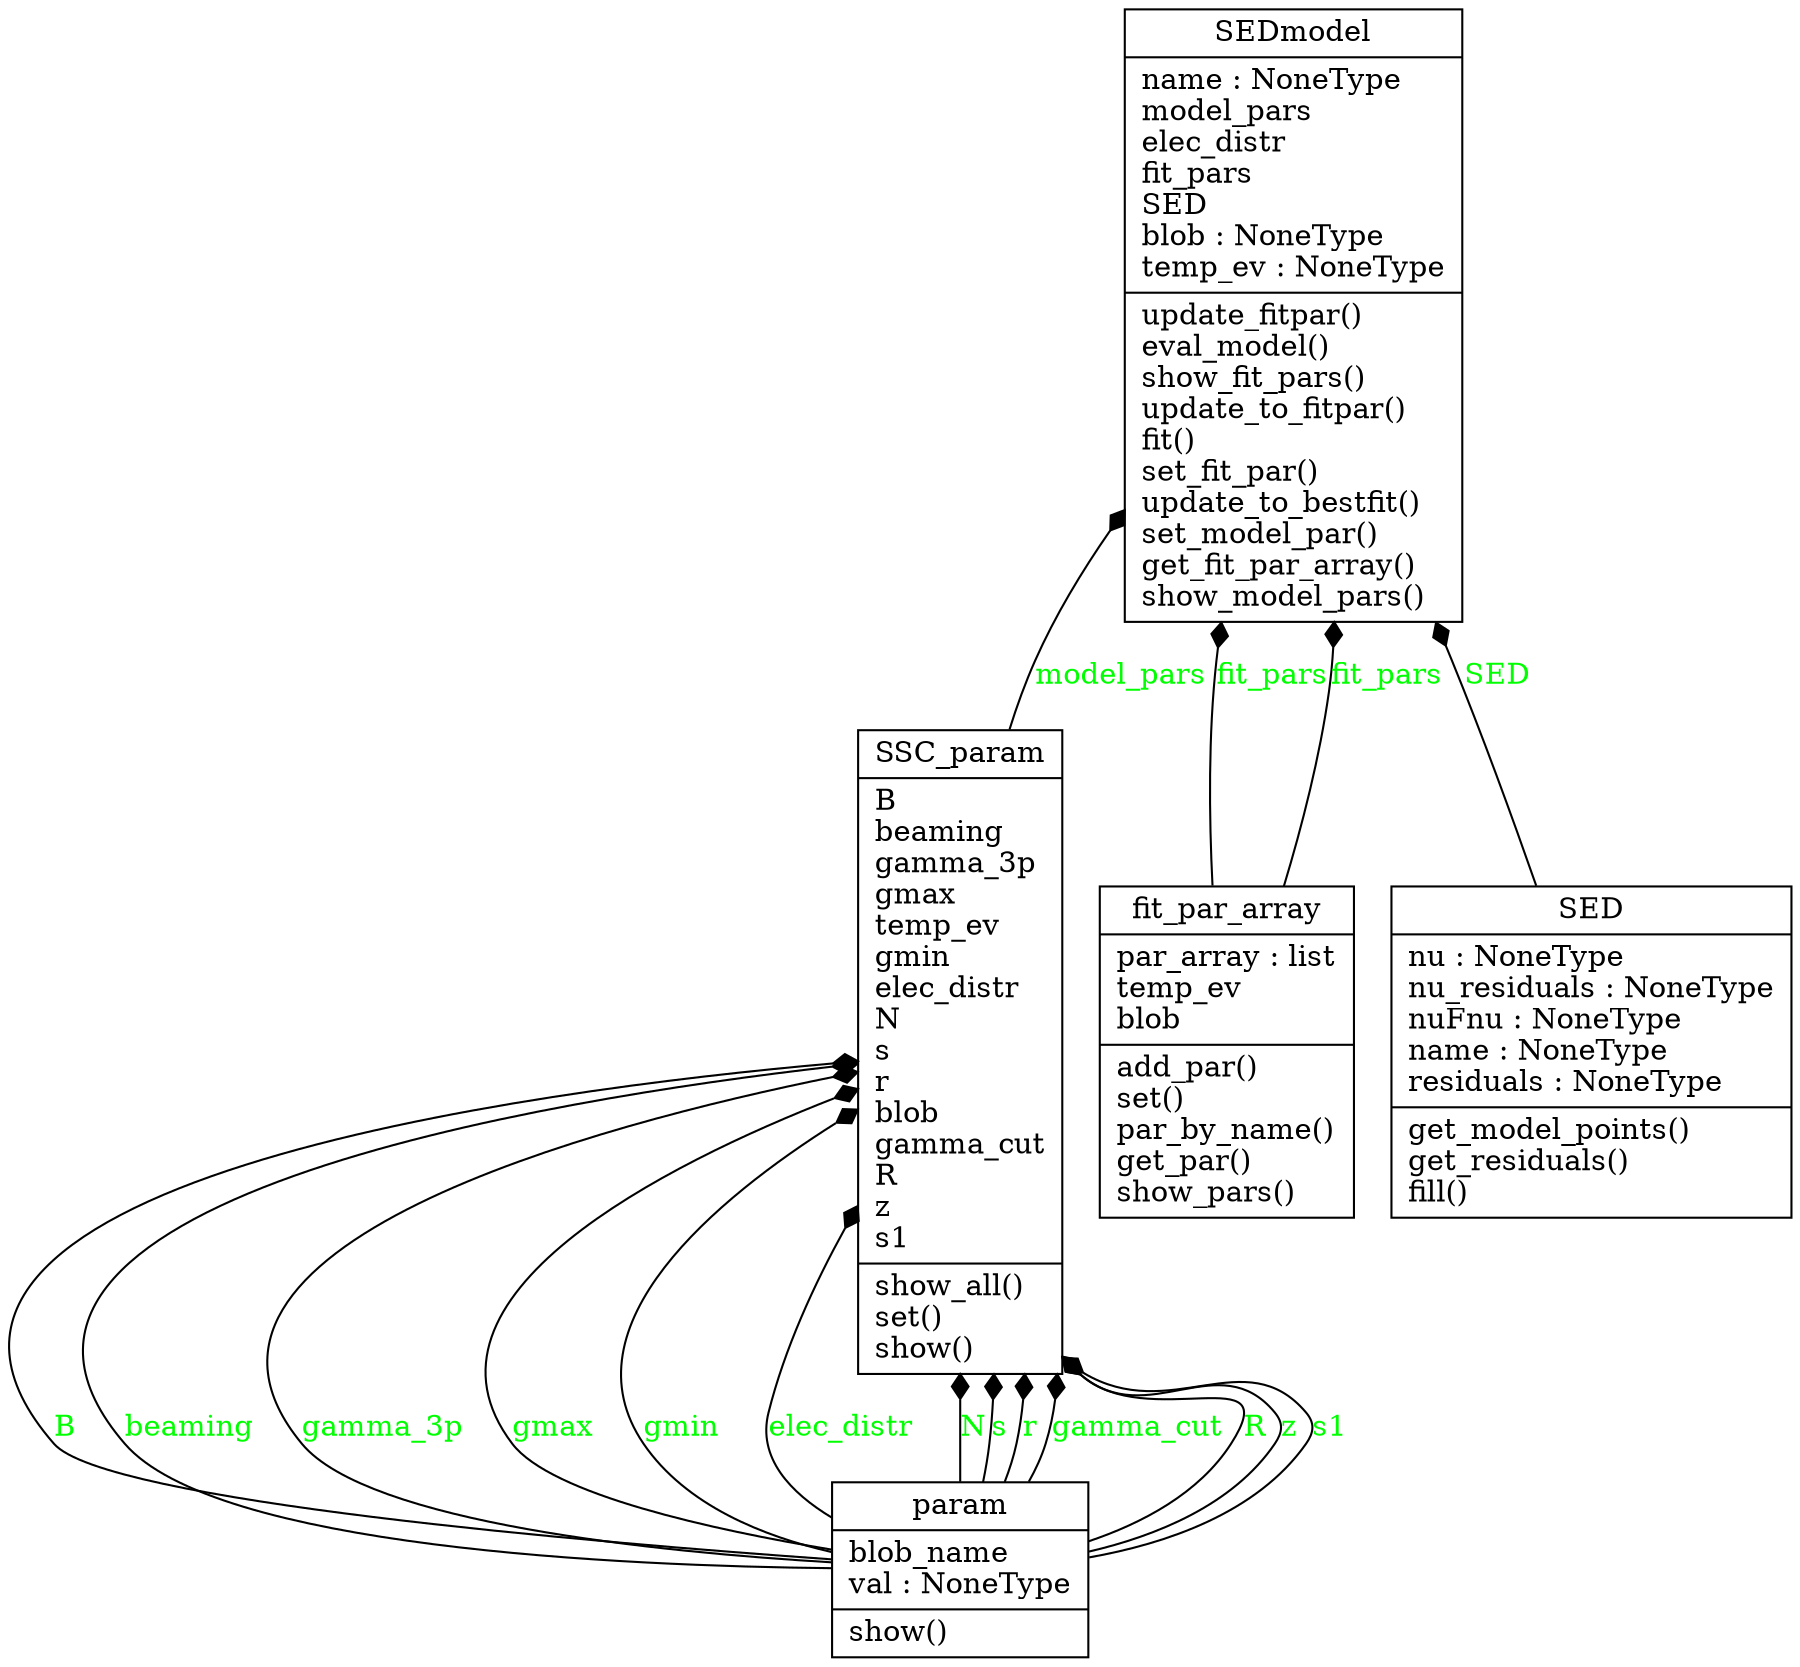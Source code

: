 digraph "SEDmodel" {
charset="utf-8"
rankdir=BT
"2" [shape="record", label="{SEDmodel|name : NoneType\lmodel_pars\lelec_distr\lfit_pars\lSED\lblob : NoneType\ltemp_ev : NoneType\l|update_fitpar()\leval_model()\lshow_fit_pars()\lupdate_to_fitpar()\lfit()\lset_fit_par()\lupdate_to_bestfit()\lset_model_par()\lget_fit_par_array()\lshow_model_pars()\l}"];
"3" [shape="record", label="{SSC_param|B\lbeaming\lgamma_3p\lgmax\ltemp_ev\lgmin\lelec_distr\lN\ls\lr\lblob\lgamma_cut\lR\lz\ls1\l|show_all()\lset()\lshow()\l}"];
"4" [shape="record", label="{param|blob_name\lval : NoneType\l|show()\l}"];
"5" [shape="record", label="{fit_par_array|par_array : list\ltemp_ev\lblob\l|add_par()\lset()\lpar_by_name()\lget_par()\lshow_pars()\l}"];
"6" [shape="record", label="{SED|nu : NoneType\lnu_residuals : NoneType\lnuFnu : NoneType\lname : NoneType\lresiduals : NoneType\l|get_model_points()\lget_residuals()\lfill()\l}"];
"3" -> "2" [arrowhead="diamond", style="solid", arrowtail="none", fontcolor="green", label="model_pars"];
"5" -> "2" [arrowhead="diamond", style="solid", arrowtail="none", fontcolor="green", label="fit_pars"];
"5" -> "2" [arrowhead="diamond", style="solid", arrowtail="none", fontcolor="green", label="fit_pars"];
"6" -> "2" [arrowhead="diamond", style="solid", arrowtail="none", fontcolor="green", label="SED"];
"4" -> "3" [arrowhead="diamond", style="solid", arrowtail="none", fontcolor="green", label="B"];
"4" -> "3" [arrowhead="diamond", style="solid", arrowtail="none", fontcolor="green", label="beaming"];
"4" -> "3" [arrowhead="diamond", style="solid", arrowtail="none", fontcolor="green", label="gamma_3p"];
"4" -> "3" [arrowhead="diamond", style="solid", arrowtail="none", fontcolor="green", label="gmax"];
"4" -> "3" [arrowhead="diamond", style="solid", arrowtail="none", fontcolor="green", label="gmin"];
"4" -> "3" [arrowhead="diamond", style="solid", arrowtail="none", fontcolor="green", label="elec_distr"];
"4" -> "3" [arrowhead="diamond", style="solid", arrowtail="none", fontcolor="green", label="N"];
"4" -> "3" [arrowhead="diamond", style="solid", arrowtail="none", fontcolor="green", label="s"];
"4" -> "3" [arrowhead="diamond", style="solid", arrowtail="none", fontcolor="green", label="r"];
"4" -> "3" [arrowhead="diamond", style="solid", arrowtail="none", fontcolor="green", label="gamma_cut"];
"4" -> "3" [arrowhead="diamond", style="solid", arrowtail="none", fontcolor="green", label="R"];
"4" -> "3" [arrowhead="diamond", style="solid", arrowtail="none", fontcolor="green", label="z"];
"4" -> "3" [arrowhead="diamond", style="solid", arrowtail="none", fontcolor="green", label="s1"];
}
